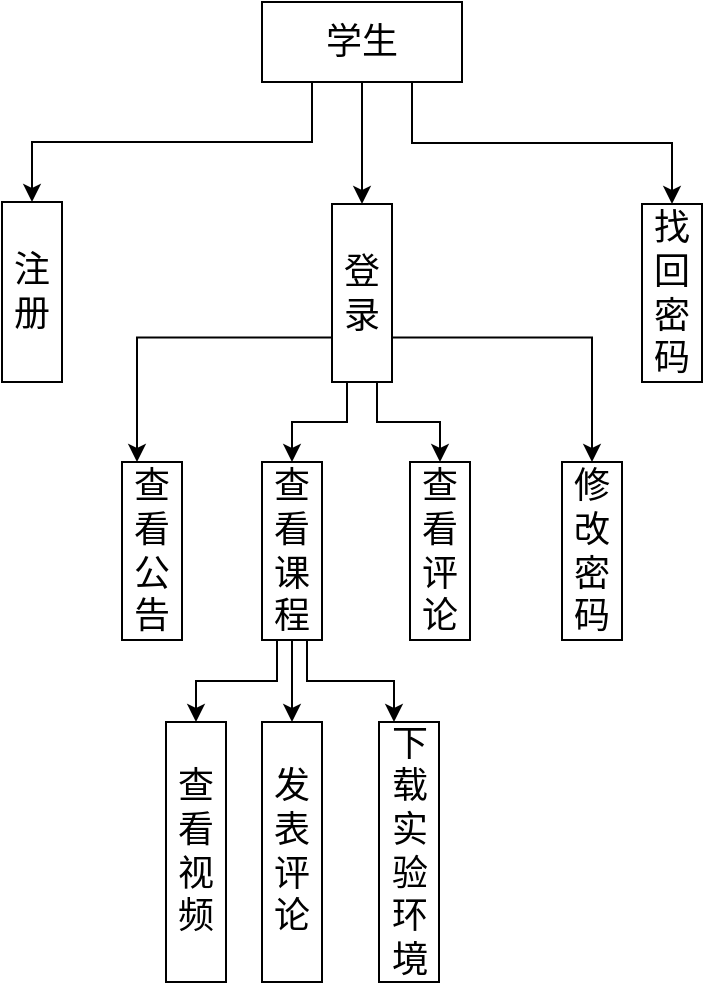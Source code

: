 <mxfile version="17.1.2" type="github">
  <diagram id="VdfxNGfGI-9a-1zbopul" name="Page-1">
    <mxGraphModel dx="1422" dy="754" grid="1" gridSize="1000" guides="1" tooltips="1" connect="1" arrows="1" fold="1" page="1" pageScale="1" pageWidth="827" pageHeight="1169" background="none" math="0" shadow="0">
      <root>
        <mxCell id="0" />
        <mxCell id="1" parent="0" />
        <mxCell id="c_Y7MV0C_1H0TnpsTDgz-57" style="edgeStyle=orthogonalEdgeStyle;rounded=0;orthogonalLoop=1;jettySize=auto;html=1;exitX=0.25;exitY=1;exitDx=0;exitDy=0;entryX=0.5;entryY=0;entryDx=0;entryDy=0;fontSize=18;" edge="1" parent="1" source="c_Y7MV0C_1H0TnpsTDgz-55" target="c_Y7MV0C_1H0TnpsTDgz-56">
          <mxGeometry relative="1" as="geometry" />
        </mxCell>
        <mxCell id="c_Y7MV0C_1H0TnpsTDgz-59" style="edgeStyle=orthogonalEdgeStyle;rounded=0;orthogonalLoop=1;jettySize=auto;html=1;exitX=0.5;exitY=1;exitDx=0;exitDy=0;entryX=0.5;entryY=0;entryDx=0;entryDy=0;fontSize=18;" edge="1" parent="1" source="c_Y7MV0C_1H0TnpsTDgz-55" target="c_Y7MV0C_1H0TnpsTDgz-58">
          <mxGeometry relative="1" as="geometry" />
        </mxCell>
        <mxCell id="c_Y7MV0C_1H0TnpsTDgz-63" style="edgeStyle=orthogonalEdgeStyle;rounded=0;orthogonalLoop=1;jettySize=auto;html=1;exitX=0.75;exitY=1;exitDx=0;exitDy=0;entryX=0.5;entryY=0;entryDx=0;entryDy=0;fontSize=18;" edge="1" parent="1" source="c_Y7MV0C_1H0TnpsTDgz-55" target="c_Y7MV0C_1H0TnpsTDgz-61">
          <mxGeometry relative="1" as="geometry" />
        </mxCell>
        <mxCell id="c_Y7MV0C_1H0TnpsTDgz-55" value="学生" style="rounded=0;whiteSpace=wrap;html=1;fontSize=18;" vertex="1" parent="1">
          <mxGeometry x="340" y="140" width="100" height="40" as="geometry" />
        </mxCell>
        <mxCell id="c_Y7MV0C_1H0TnpsTDgz-56" value="注册" style="rounded=0;whiteSpace=wrap;html=1;fontSize=18;" vertex="1" parent="1">
          <mxGeometry x="210" y="240" width="30" height="90" as="geometry" />
        </mxCell>
        <mxCell id="c_Y7MV0C_1H0TnpsTDgz-79" style="edgeStyle=orthogonalEdgeStyle;rounded=0;orthogonalLoop=1;jettySize=auto;html=1;exitX=0;exitY=0.75;exitDx=0;exitDy=0;entryX=0.25;entryY=0;entryDx=0;entryDy=0;fontSize=18;" edge="1" parent="1" source="c_Y7MV0C_1H0TnpsTDgz-58" target="c_Y7MV0C_1H0TnpsTDgz-69">
          <mxGeometry relative="1" as="geometry" />
        </mxCell>
        <mxCell id="c_Y7MV0C_1H0TnpsTDgz-80" style="edgeStyle=orthogonalEdgeStyle;rounded=0;orthogonalLoop=1;jettySize=auto;html=1;exitX=0.25;exitY=1;exitDx=0;exitDy=0;entryX=0.5;entryY=0;entryDx=0;entryDy=0;fontSize=18;" edge="1" parent="1" source="c_Y7MV0C_1H0TnpsTDgz-58" target="c_Y7MV0C_1H0TnpsTDgz-70">
          <mxGeometry relative="1" as="geometry" />
        </mxCell>
        <mxCell id="c_Y7MV0C_1H0TnpsTDgz-81" style="edgeStyle=orthogonalEdgeStyle;rounded=0;orthogonalLoop=1;jettySize=auto;html=1;exitX=0.75;exitY=1;exitDx=0;exitDy=0;entryX=0.5;entryY=0;entryDx=0;entryDy=0;fontSize=18;" edge="1" parent="1" source="c_Y7MV0C_1H0TnpsTDgz-58" target="c_Y7MV0C_1H0TnpsTDgz-71">
          <mxGeometry relative="1" as="geometry" />
        </mxCell>
        <mxCell id="c_Y7MV0C_1H0TnpsTDgz-82" style="edgeStyle=orthogonalEdgeStyle;rounded=0;orthogonalLoop=1;jettySize=auto;html=1;exitX=1;exitY=0.75;exitDx=0;exitDy=0;entryX=0.5;entryY=0;entryDx=0;entryDy=0;fontSize=18;" edge="1" parent="1" source="c_Y7MV0C_1H0TnpsTDgz-58" target="c_Y7MV0C_1H0TnpsTDgz-72">
          <mxGeometry relative="1" as="geometry" />
        </mxCell>
        <mxCell id="c_Y7MV0C_1H0TnpsTDgz-58" value="登录" style="rounded=0;whiteSpace=wrap;html=1;fontSize=18;" vertex="1" parent="1">
          <mxGeometry x="375" y="241" width="30" height="89" as="geometry" />
        </mxCell>
        <mxCell id="c_Y7MV0C_1H0TnpsTDgz-61" value="找回密码" style="rounded=0;whiteSpace=wrap;html=1;fontSize=18;" vertex="1" parent="1">
          <mxGeometry x="530" y="241" width="30" height="89" as="geometry" />
        </mxCell>
        <mxCell id="c_Y7MV0C_1H0TnpsTDgz-69" value="查看公告" style="rounded=0;whiteSpace=wrap;html=1;fontSize=18;" vertex="1" parent="1">
          <mxGeometry x="270" y="370" width="30" height="89" as="geometry" />
        </mxCell>
        <mxCell id="c_Y7MV0C_1H0TnpsTDgz-84" style="edgeStyle=orthogonalEdgeStyle;rounded=0;orthogonalLoop=1;jettySize=auto;html=1;exitX=0.5;exitY=1;exitDx=0;exitDy=0;entryX=0.5;entryY=0;entryDx=0;entryDy=0;fontSize=18;" edge="1" parent="1" source="c_Y7MV0C_1H0TnpsTDgz-70" target="c_Y7MV0C_1H0TnpsTDgz-74">
          <mxGeometry relative="1" as="geometry" />
        </mxCell>
        <mxCell id="c_Y7MV0C_1H0TnpsTDgz-85" style="edgeStyle=orthogonalEdgeStyle;rounded=0;orthogonalLoop=1;jettySize=auto;html=1;exitX=0.75;exitY=1;exitDx=0;exitDy=0;entryX=0.25;entryY=0;entryDx=0;entryDy=0;fontSize=18;" edge="1" parent="1" source="c_Y7MV0C_1H0TnpsTDgz-70" target="c_Y7MV0C_1H0TnpsTDgz-75">
          <mxGeometry relative="1" as="geometry" />
        </mxCell>
        <mxCell id="c_Y7MV0C_1H0TnpsTDgz-86" style="edgeStyle=orthogonalEdgeStyle;rounded=0;orthogonalLoop=1;jettySize=auto;html=1;exitX=0.25;exitY=1;exitDx=0;exitDy=0;entryX=0.5;entryY=0;entryDx=0;entryDy=0;fontSize=18;" edge="1" parent="1" source="c_Y7MV0C_1H0TnpsTDgz-70" target="c_Y7MV0C_1H0TnpsTDgz-73">
          <mxGeometry relative="1" as="geometry" />
        </mxCell>
        <mxCell id="c_Y7MV0C_1H0TnpsTDgz-70" value="查看课程" style="rounded=0;whiteSpace=wrap;html=1;fontSize=18;" vertex="1" parent="1">
          <mxGeometry x="340" y="370" width="30" height="89" as="geometry" />
        </mxCell>
        <mxCell id="c_Y7MV0C_1H0TnpsTDgz-71" value="查看评论" style="rounded=0;whiteSpace=wrap;html=1;fontSize=18;" vertex="1" parent="1">
          <mxGeometry x="414" y="370" width="30" height="89" as="geometry" />
        </mxCell>
        <mxCell id="c_Y7MV0C_1H0TnpsTDgz-72" value="修改密码" style="rounded=0;whiteSpace=wrap;html=1;fontSize=18;" vertex="1" parent="1">
          <mxGeometry x="490" y="370" width="30" height="89" as="geometry" />
        </mxCell>
        <mxCell id="c_Y7MV0C_1H0TnpsTDgz-73" value="查看视频" style="rounded=0;whiteSpace=wrap;html=1;fontSize=18;" vertex="1" parent="1">
          <mxGeometry x="292" y="500" width="30" height="130" as="geometry" />
        </mxCell>
        <mxCell id="c_Y7MV0C_1H0TnpsTDgz-74" value="发表评论" style="rounded=0;whiteSpace=wrap;html=1;fontSize=18;" vertex="1" parent="1">
          <mxGeometry x="340" y="500" width="30" height="130" as="geometry" />
        </mxCell>
        <mxCell id="c_Y7MV0C_1H0TnpsTDgz-75" value="下载实验环境" style="rounded=0;whiteSpace=wrap;html=1;fontSize=18;" vertex="1" parent="1">
          <mxGeometry x="398.5" y="500" width="30" height="130" as="geometry" />
        </mxCell>
      </root>
    </mxGraphModel>
  </diagram>
</mxfile>
